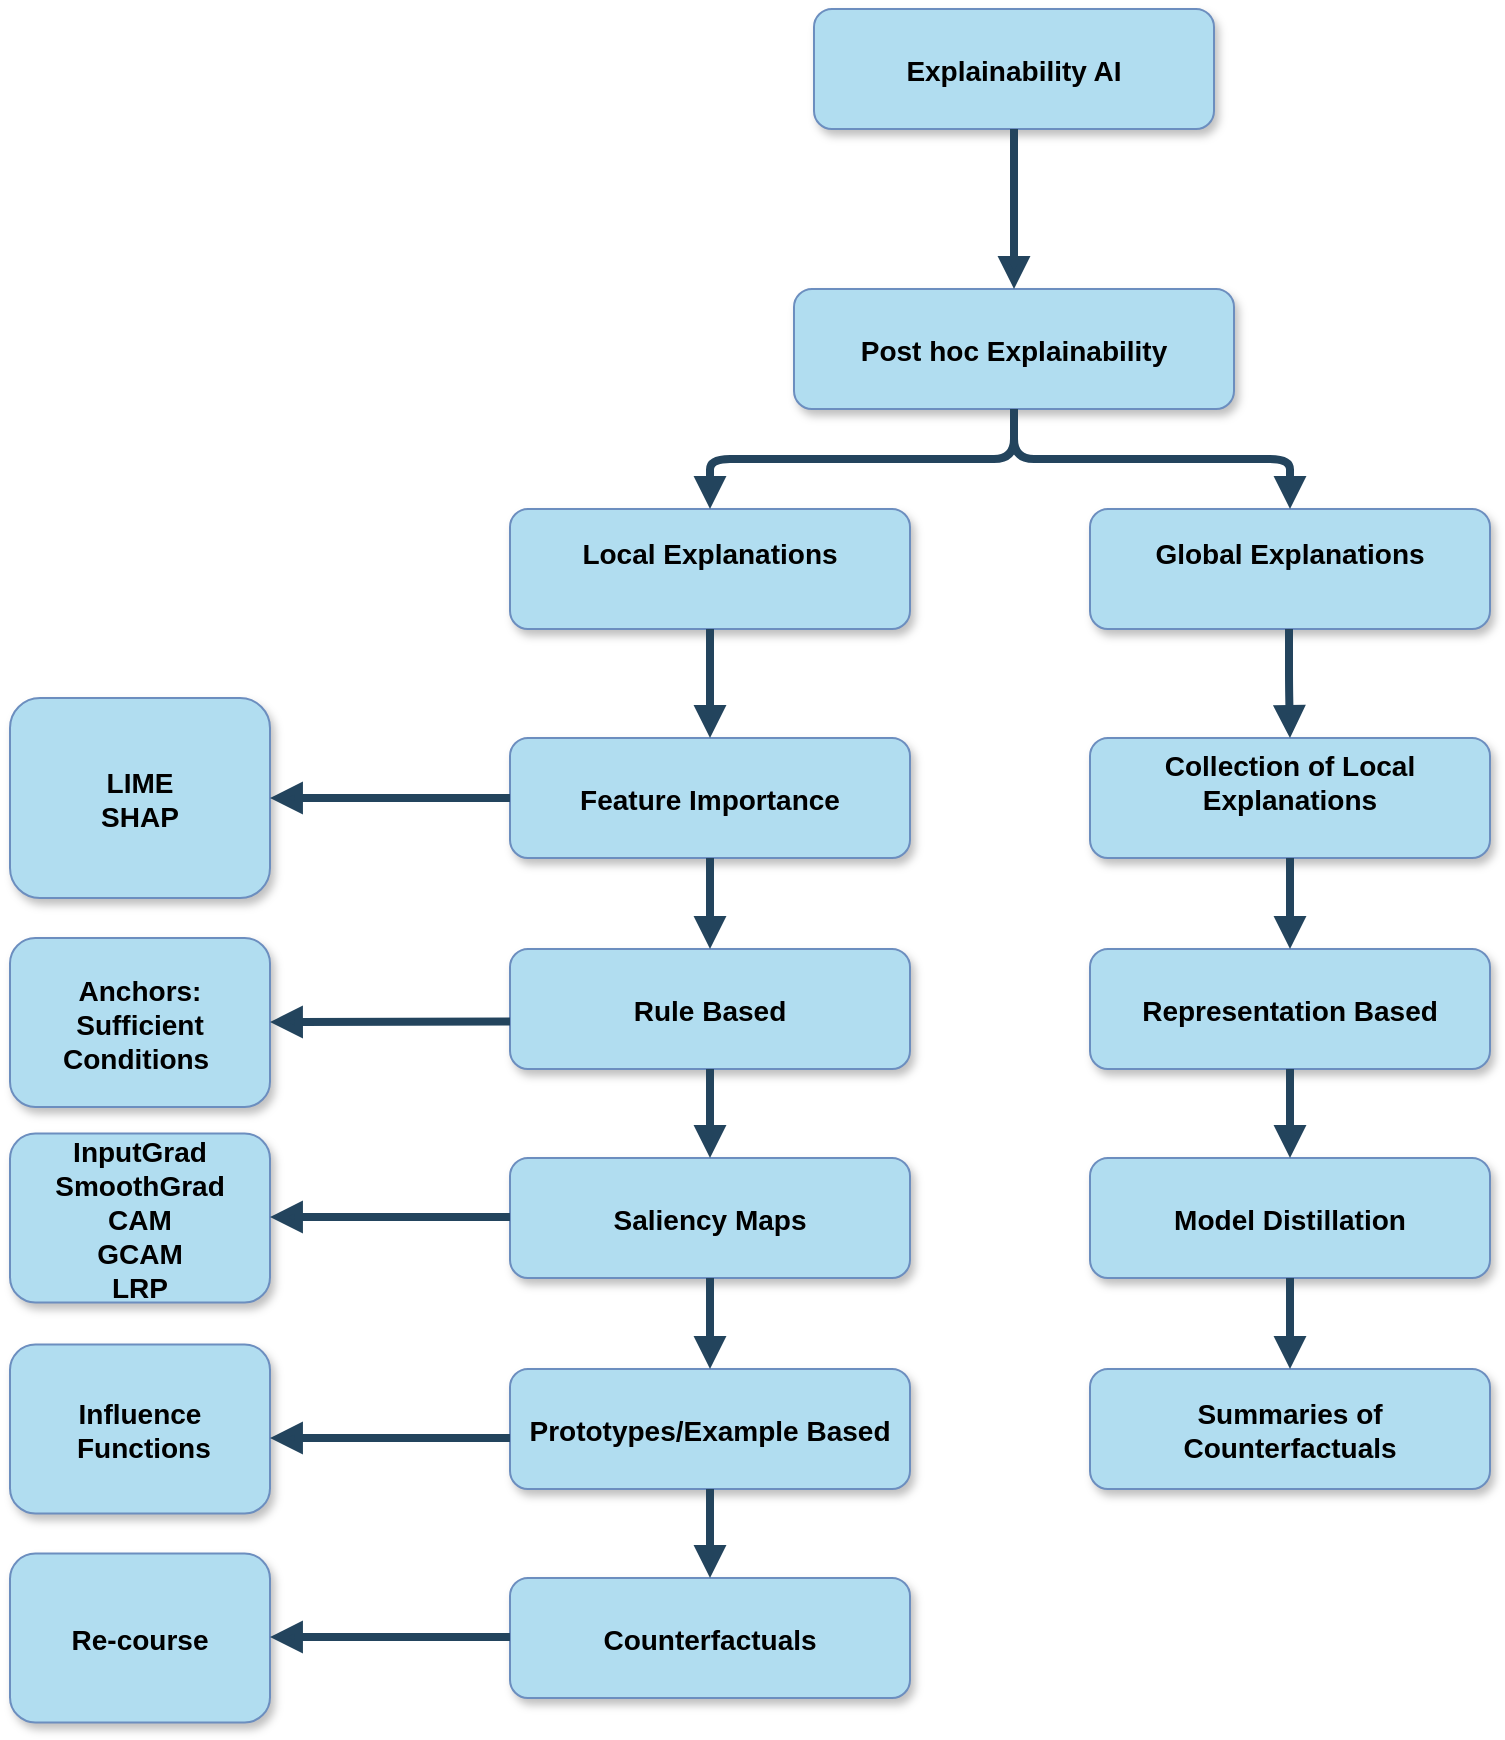 <mxfile version="20.8.17" type="device"><diagram name="Page-1" id="97916047-d0de-89f5-080d-49f4d83e522f"><mxGraphModel dx="1687" dy="889" grid="1" gridSize="10" guides="1" tooltips="1" connect="1" arrows="1" fold="1" page="1" pageScale="1.5" pageWidth="1169" pageHeight="827" background="none" math="0" shadow="0"><root><mxCell id="0"/><mxCell id="1" parent="0"/><mxCell id="2" value="Explainability AI" style="rounded=1;shadow=1;fontStyle=1;fontSize=14;fillColor=#B1DDF0;strokeColor=#6c8ebf;" parent="1" vertex="1"><mxGeometry x="672" y="205.5" width="200" height="60" as="geometry"/></mxCell><mxCell id="3" value="Post hoc Explainability" style="rounded=1;shadow=1;fontStyle=1;fontSize=14;fillColor=#B1DDF0;strokeColor=#6c8ebf;" parent="1" vertex="1"><mxGeometry x="662" y="345.5" width="220" height="60" as="geometry"/></mxCell><mxCell id="4" value="&#10;Local Explanations&#10;&#10;" style="rounded=1;shadow=1;fontStyle=1;fontSize=14;fillColor=#B1DDF0;strokeColor=#6c8ebf;" parent="1" vertex="1"><mxGeometry x="520" y="455.5" width="200" height="60" as="geometry"/></mxCell><mxCell id="6" value="&#10;Global Explanations&#10;&#10;" style="rounded=1;shadow=1;fontStyle=1;fontSize=14;fillColor=#B1DDF0;strokeColor=#6c8ebf;" parent="1" vertex="1"><mxGeometry x="810" y="455.5" width="200" height="60" as="geometry"/></mxCell><mxCell id="8" value="Feature Importance" style="rounded=1;shadow=1;fontStyle=1;fontSize=14;fillColor=#B1DDF0;strokeColor=#6c8ebf;" parent="1" vertex="1"><mxGeometry x="520" y="570" width="200" height="60" as="geometry"/></mxCell><mxCell id="9" value="Rule Based" style="rounded=1;shadow=1;fontStyle=1;fontSize=14;fillColor=#B1DDF0;strokeColor=#6c8ebf;" parent="1" vertex="1"><mxGeometry x="520" y="675.5" width="200" height="60" as="geometry"/></mxCell><mxCell id="10" value="Saliency Maps" style="rounded=1;shadow=1;fontStyle=1;fontSize=14;fillColor=#B1DDF0;strokeColor=#6c8ebf;" parent="1" vertex="1"><mxGeometry x="520" y="780" width="200" height="60" as="geometry"/></mxCell><mxCell id="11" value="Prototypes/Example Based" style="rounded=1;shadow=1;fontStyle=1;fontSize=14;fillColor=#B1DDF0;strokeColor=#6c8ebf;" parent="1" vertex="1"><mxGeometry x="520" y="885.5" width="200" height="60" as="geometry"/></mxCell><mxCell id="12" value="Counterfactuals" style="rounded=1;shadow=1;fontStyle=1;fontSize=14;fillColor=#B1DDF0;strokeColor=#6c8ebf;" parent="1" vertex="1"><mxGeometry x="520" y="990" width="200" height="60" as="geometry"/></mxCell><mxCell id="18" value="&#10;Collection of Local &#10;Explanations&#10;&#10;" style="rounded=1;shadow=1;fontStyle=1;fontSize=14;fillColor=#B1DDF0;strokeColor=#6c8ebf;" parent="1" vertex="1"><mxGeometry x="810" y="570" width="200" height="60" as="geometry"/></mxCell><mxCell id="19" value="Representation Based" style="rounded=1;shadow=1;fontStyle=1;fontSize=14;fillColor=#B1DDF0;strokeColor=#6c8ebf;" parent="1" vertex="1"><mxGeometry x="810" y="675.5" width="200" height="60" as="geometry"/></mxCell><mxCell id="20" value="Model Distillation" style="rounded=1;shadow=1;fontStyle=1;fontSize=14;fillColor=#B1DDF0;strokeColor=#6c8ebf;" parent="1" vertex="1"><mxGeometry x="810" y="780" width="200" height="60" as="geometry"/></mxCell><mxCell id="21" value="Summaries of &#10;Counterfactuals " style="rounded=1;shadow=1;fontStyle=1;fontSize=14;fillColor=#B1DDF0;strokeColor=#6c8ebf;" parent="1" vertex="1"><mxGeometry x="810" y="885.5" width="200" height="60" as="geometry"/></mxCell><mxCell id="29" value="" style="edgeStyle=elbowEdgeStyle;elbow=vertical;strokeWidth=4;endArrow=block;endFill=1;fontStyle=1;strokeColor=#23445D;" parent="1" source="2" target="3" edge="1"><mxGeometry x="22" y="165.5" width="100" height="100" as="geometry"><mxPoint x="22" y="265.5" as="sourcePoint"/><mxPoint x="122" y="165.5" as="targetPoint"/></mxGeometry></mxCell><mxCell id="31" value="" style="edgeStyle=elbowEdgeStyle;elbow=vertical;strokeWidth=4;endArrow=block;endFill=1;fontStyle=1;strokeColor=#23445D;" parent="1" source="3" target="4" edge="1"><mxGeometry x="22" y="165.5" width="100" height="100" as="geometry"><mxPoint x="22" y="265.5" as="sourcePoint"/><mxPoint x="122" y="165.5" as="targetPoint"/></mxGeometry></mxCell><mxCell id="32" value="" style="edgeStyle=elbowEdgeStyle;elbow=vertical;strokeWidth=4;endArrow=block;endFill=1;fontStyle=1;strokeColor=#23445D;" parent="1" source="3" target="6" edge="1"><mxGeometry x="22" y="165.5" width="100" height="100" as="geometry"><mxPoint x="22" y="265.5" as="sourcePoint"/><mxPoint x="122" y="165.5" as="targetPoint"/></mxGeometry></mxCell><mxCell id="38" value="" style="edgeStyle=elbowEdgeStyle;elbow=vertical;strokeWidth=4;endArrow=block;endFill=1;fontStyle=1;strokeColor=#23445D;" parent="1" source="8" target="9" edge="1"><mxGeometry x="62" y="165.5" width="100" height="100" as="geometry"><mxPoint x="62" y="265.5" as="sourcePoint"/><mxPoint x="162" y="165.5" as="targetPoint"/></mxGeometry></mxCell><mxCell id="39" value="" style="edgeStyle=elbowEdgeStyle;elbow=vertical;strokeWidth=4;endArrow=block;endFill=1;fontStyle=1;strokeColor=#23445D;" parent="1" source="9" target="10" edge="1"><mxGeometry x="62" y="175.5" width="100" height="100" as="geometry"><mxPoint x="62" y="275.5" as="sourcePoint"/><mxPoint x="162" y="175.5" as="targetPoint"/></mxGeometry></mxCell><mxCell id="40" value="" style="edgeStyle=elbowEdgeStyle;elbow=vertical;strokeWidth=4;endArrow=block;endFill=1;fontStyle=1;strokeColor=#23445D;" parent="1" source="10" target="11" edge="1"><mxGeometry x="62" y="185.5" width="100" height="100" as="geometry"><mxPoint x="62" y="285.5" as="sourcePoint"/><mxPoint x="162" y="185.5" as="targetPoint"/></mxGeometry></mxCell><mxCell id="41" value="" style="edgeStyle=elbowEdgeStyle;elbow=vertical;strokeWidth=4;endArrow=block;endFill=1;fontStyle=1;strokeColor=#23445D;" parent="1" source="11" target="12" edge="1"><mxGeometry x="62" y="195.5" width="100" height="100" as="geometry"><mxPoint x="62" y="295.5" as="sourcePoint"/><mxPoint x="162" y="195.5" as="targetPoint"/></mxGeometry></mxCell><mxCell id="46" value="" style="edgeStyle=elbowEdgeStyle;elbow=vertical;strokeWidth=4;endArrow=block;endFill=1;fontStyle=1;strokeColor=#23445D;" parent="1" source="18" target="19" edge="1"><mxGeometry x="72" y="165.5" width="100" height="100" as="geometry"><mxPoint x="72" y="265.5" as="sourcePoint"/><mxPoint x="172" y="165.5" as="targetPoint"/></mxGeometry></mxCell><mxCell id="47" value="" style="edgeStyle=elbowEdgeStyle;elbow=vertical;strokeWidth=4;endArrow=block;endFill=1;fontStyle=1;strokeColor=#23445D;" parent="1" source="19" target="20" edge="1"><mxGeometry x="72" y="175.5" width="100" height="100" as="geometry"><mxPoint x="72" y="275.5" as="sourcePoint"/><mxPoint x="172" y="175.5" as="targetPoint"/></mxGeometry></mxCell><mxCell id="48" value="" style="edgeStyle=elbowEdgeStyle;elbow=vertical;strokeWidth=4;endArrow=block;endFill=1;fontStyle=1;strokeColor=#23445D;" parent="1" source="20" target="21" edge="1"><mxGeometry x="72" y="185.5" width="100" height="100" as="geometry"><mxPoint x="72" y="285.5" as="sourcePoint"/><mxPoint x="172" y="185.5" as="targetPoint"/></mxGeometry></mxCell><mxCell id="KeTFOY5anS-oALDPDa9I-57" value="" style="edgeStyle=elbowEdgeStyle;elbow=vertical;strokeWidth=4;endArrow=block;endFill=1;fontStyle=1;strokeColor=#23445D;entryX=0.5;entryY=0;entryDx=0;entryDy=0;exitX=0.5;exitY=1;exitDx=0;exitDy=0;" parent="1" source="4" target="8" edge="1"><mxGeometry x="-210.5" y="410" width="100" height="100" as="geometry"><mxPoint x="539.5" y="510" as="sourcePoint"/><mxPoint x="540" y="560" as="targetPoint"/></mxGeometry></mxCell><mxCell id="KeTFOY5anS-oALDPDa9I-59" value="" style="edgeStyle=elbowEdgeStyle;elbow=vertical;strokeWidth=4;endArrow=block;endFill=1;fontStyle=1;strokeColor=#23445D;" parent="1" edge="1"><mxGeometry x="159.5" y="415.5" width="100" height="100" as="geometry"><mxPoint x="909.5" y="515.5" as="sourcePoint"/><mxPoint x="910" y="570" as="targetPoint"/></mxGeometry></mxCell><mxCell id="KeTFOY5anS-oALDPDa9I-60" value="LIME&#10;SHAP" style="rounded=1;shadow=1;fontStyle=1;fontSize=14;fillColor=#B1DDF0;strokeColor=#6c8ebf;" parent="1" vertex="1"><mxGeometry x="270" y="550" width="130" height="100" as="geometry"/></mxCell><mxCell id="KeTFOY5anS-oALDPDa9I-63" value="" style="edgeStyle=elbowEdgeStyle;elbow=vertical;strokeWidth=4;endArrow=block;endFill=1;fontStyle=1;strokeColor=#23445D;entryX=1;entryY=0.5;entryDx=0;entryDy=0;exitX=0;exitY=0.5;exitDx=0;exitDy=0;" parent="1" source="8" target="KeTFOY5anS-oALDPDa9I-60" edge="1"><mxGeometry x="-200.5" y="420" width="100" height="100" as="geometry"><mxPoint x="630" y="525.5" as="sourcePoint"/><mxPoint x="630" y="580" as="targetPoint"/></mxGeometry></mxCell><mxCell id="KeTFOY5anS-oALDPDa9I-64" value="Anchors: &#10;Sufficient &#10;Conditions " style="rounded=1;shadow=1;fontStyle=1;fontSize=14;fillColor=#B1DDF0;strokeColor=#6c8ebf;" parent="1" vertex="1"><mxGeometry x="270" y="670" width="130" height="84.5" as="geometry"/></mxCell><mxCell id="KeTFOY5anS-oALDPDa9I-65" value="InputGrad&#10;SmoothGrad &#10;CAM&#10;GCAM&#10;LRP" style="rounded=1;shadow=1;fontStyle=1;fontSize=14;fillColor=#B1DDF0;strokeColor=#6c8ebf;" parent="1" vertex="1"><mxGeometry x="270" y="767.75" width="130" height="84.5" as="geometry"/></mxCell><mxCell id="KeTFOY5anS-oALDPDa9I-66" value="" style="edgeStyle=elbowEdgeStyle;elbow=vertical;strokeWidth=4;endArrow=block;endFill=1;fontStyle=1;strokeColor=#23445D;entryX=1;entryY=0.5;entryDx=0;entryDy=0;exitX=0;exitY=0.5;exitDx=0;exitDy=0;" parent="1" edge="1"><mxGeometry x="-200.5" y="531.75" width="100" height="100" as="geometry"><mxPoint x="520" y="711.75" as="sourcePoint"/><mxPoint x="400" y="711.75" as="targetPoint"/></mxGeometry></mxCell><mxCell id="KeTFOY5anS-oALDPDa9I-67" value="" style="edgeStyle=elbowEdgeStyle;elbow=vertical;strokeWidth=4;endArrow=block;endFill=1;fontStyle=1;strokeColor=#23445D;entryX=1;entryY=0.5;entryDx=0;entryDy=0;exitX=0;exitY=0.5;exitDx=0;exitDy=0;" parent="1" edge="1"><mxGeometry x="-200.5" y="629.5" width="100" height="100" as="geometry"><mxPoint x="520" y="809.5" as="sourcePoint"/><mxPoint x="400" y="809.5" as="targetPoint"/></mxGeometry></mxCell><mxCell id="KeTFOY5anS-oALDPDa9I-68" value="Influence&#10; Functions" style="rounded=1;shadow=1;fontStyle=1;fontSize=14;fillColor=#B1DDF0;strokeColor=#6c8ebf;" parent="1" vertex="1"><mxGeometry x="270" y="873.25" width="130" height="84.5" as="geometry"/></mxCell><mxCell id="KeTFOY5anS-oALDPDa9I-69" value="" style="edgeStyle=elbowEdgeStyle;elbow=vertical;strokeWidth=4;endArrow=block;endFill=1;fontStyle=1;strokeColor=#23445D;entryX=1;entryY=0.5;entryDx=0;entryDy=0;exitX=0;exitY=0.5;exitDx=0;exitDy=0;" parent="1" edge="1"><mxGeometry x="-200.5" y="740" width="100" height="100" as="geometry"><mxPoint x="520" y="920" as="sourcePoint"/><mxPoint x="400" y="920" as="targetPoint"/></mxGeometry></mxCell><mxCell id="KeTFOY5anS-oALDPDa9I-70" value="Re-course" style="rounded=1;shadow=1;fontStyle=1;fontSize=14;fillColor=#B1DDF0;strokeColor=#6c8ebf;" parent="1" vertex="1"><mxGeometry x="270" y="977.75" width="130" height="84.5" as="geometry"/></mxCell><mxCell id="KeTFOY5anS-oALDPDa9I-71" value="" style="edgeStyle=elbowEdgeStyle;elbow=vertical;strokeWidth=4;endArrow=block;endFill=1;fontStyle=1;strokeColor=#23445D;entryX=1;entryY=0.5;entryDx=0;entryDy=0;exitX=0;exitY=0.5;exitDx=0;exitDy=0;" parent="1" edge="1"><mxGeometry x="-200.5" y="839.5" width="100" height="100" as="geometry"><mxPoint x="520" y="1019.5" as="sourcePoint"/><mxPoint x="400" y="1019.5" as="targetPoint"/></mxGeometry></mxCell></root></mxGraphModel></diagram></mxfile>